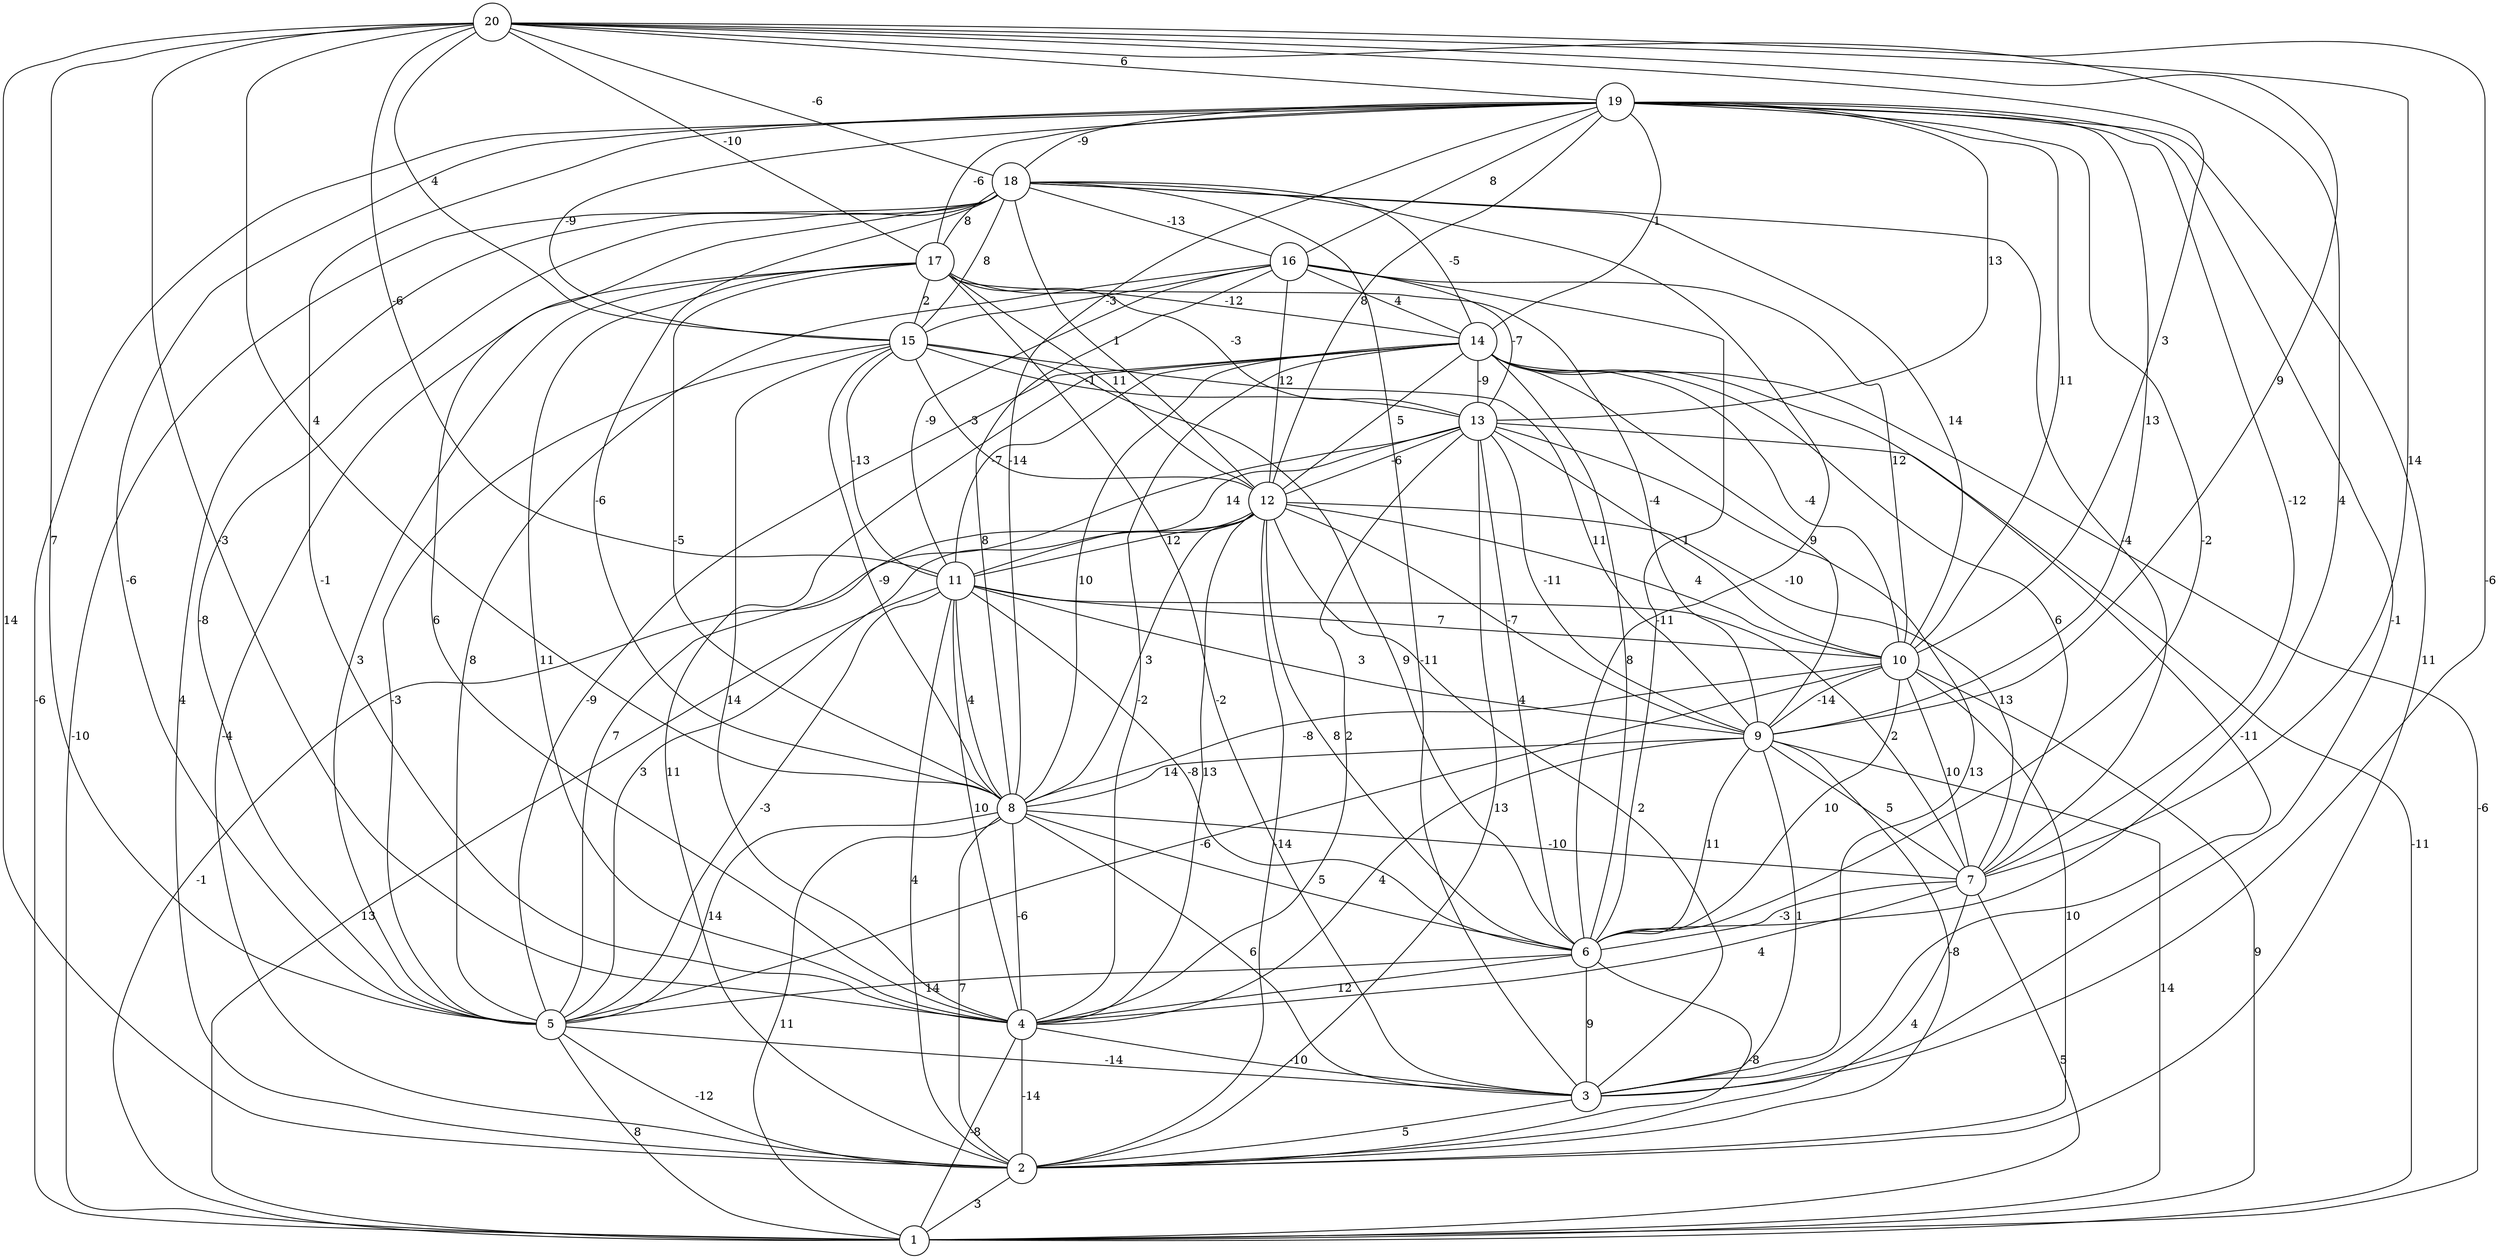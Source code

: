 graph { 
	 fontname="Helvetica,Arial,sans-serif" 
	 node [shape = circle]; 
	 20 -- 2 [label = "14"];
	 20 -- 3 [label = "-6"];
	 20 -- 4 [label = "-3"];
	 20 -- 5 [label = "7"];
	 20 -- 6 [label = "4"];
	 20 -- 7 [label = "14"];
	 20 -- 8 [label = "4"];
	 20 -- 9 [label = "9"];
	 20 -- 10 [label = "3"];
	 20 -- 11 [label = "-6"];
	 20 -- 15 [label = "4"];
	 20 -- 17 [label = "-10"];
	 20 -- 18 [label = "-6"];
	 20 -- 19 [label = "6"];
	 19 -- 1 [label = "-6"];
	 19 -- 2 [label = "11"];
	 19 -- 3 [label = "-1"];
	 19 -- 4 [label = "-1"];
	 19 -- 5 [label = "-6"];
	 19 -- 6 [label = "-2"];
	 19 -- 7 [label = "-12"];
	 19 -- 8 [label = "-14"];
	 19 -- 9 [label = "13"];
	 19 -- 10 [label = "11"];
	 19 -- 12 [label = "8"];
	 19 -- 13 [label = "13"];
	 19 -- 14 [label = "1"];
	 19 -- 15 [label = "-9"];
	 19 -- 16 [label = "8"];
	 19 -- 17 [label = "-6"];
	 19 -- 18 [label = "-9"];
	 18 -- 1 [label = "-10"];
	 18 -- 2 [label = "4"];
	 18 -- 3 [label = "-11"];
	 18 -- 4 [label = "6"];
	 18 -- 5 [label = "-8"];
	 18 -- 6 [label = "-10"];
	 18 -- 7 [label = "-4"];
	 18 -- 8 [label = "-6"];
	 18 -- 10 [label = "14"];
	 18 -- 12 [label = "1"];
	 18 -- 14 [label = "-5"];
	 18 -- 15 [label = "8"];
	 18 -- 16 [label = "-13"];
	 18 -- 17 [label = "8"];
	 17 -- 2 [label = "-4"];
	 17 -- 3 [label = "-2"];
	 17 -- 4 [label = "11"];
	 17 -- 5 [label = "3"];
	 17 -- 8 [label = "-5"];
	 17 -- 9 [label = "-4"];
	 17 -- 12 [label = "11"];
	 17 -- 13 [label = "-3"];
	 17 -- 14 [label = "-12"];
	 17 -- 15 [label = "2"];
	 16 -- 5 [label = "8"];
	 16 -- 6 [label = "-11"];
	 16 -- 8 [label = "8"];
	 16 -- 10 [label = "12"];
	 16 -- 11 [label = "-9"];
	 16 -- 12 [label = "12"];
	 16 -- 13 [label = "-7"];
	 16 -- 14 [label = "4"];
	 16 -- 15 [label = "-3"];
	 15 -- 4 [label = "14"];
	 15 -- 5 [label = "-3"];
	 15 -- 6 [label = "9"];
	 15 -- 8 [label = "-9"];
	 15 -- 9 [label = "11"];
	 15 -- 11 [label = "-13"];
	 15 -- 12 [label = "-3"];
	 15 -- 13 [label = "-1"];
	 14 -- 1 [label = "-6"];
	 14 -- 2 [label = "11"];
	 14 -- 3 [label = "-11"];
	 14 -- 4 [label = "-2"];
	 14 -- 5 [label = "-9"];
	 14 -- 6 [label = "8"];
	 14 -- 7 [label = "6"];
	 14 -- 8 [label = "10"];
	 14 -- 9 [label = "9"];
	 14 -- 10 [label = "-4"];
	 14 -- 11 [label = "-7"];
	 14 -- 12 [label = "5"];
	 14 -- 13 [label = "-9"];
	 13 -- 1 [label = "-11"];
	 13 -- 2 [label = "13"];
	 13 -- 3 [label = "13"];
	 13 -- 4 [label = "2"];
	 13 -- 5 [label = "7"];
	 13 -- 6 [label = "4"];
	 13 -- 9 [label = "-11"];
	 13 -- 10 [label = "1"];
	 13 -- 11 [label = "14"];
	 13 -- 12 [label = "-6"];
	 12 -- 1 [label = "-1"];
	 12 -- 2 [label = "-14"];
	 12 -- 3 [label = "2"];
	 12 -- 4 [label = "13"];
	 12 -- 5 [label = "3"];
	 12 -- 6 [label = "8"];
	 12 -- 7 [label = "13"];
	 12 -- 8 [label = "3"];
	 12 -- 9 [label = "-7"];
	 12 -- 10 [label = "4"];
	 12 -- 11 [label = "12"];
	 11 -- 1 [label = "13"];
	 11 -- 2 [label = "4"];
	 11 -- 4 [label = "10"];
	 11 -- 5 [label = "-3"];
	 11 -- 6 [label = "-8"];
	 11 -- 7 [label = "2"];
	 11 -- 8 [label = "4"];
	 11 -- 9 [label = "3"];
	 11 -- 10 [label = "7"];
	 10 -- 1 [label = "9"];
	 10 -- 2 [label = "10"];
	 10 -- 5 [label = "-6"];
	 10 -- 6 [label = "10"];
	 10 -- 7 [label = "10"];
	 10 -- 8 [label = "-8"];
	 10 -- 9 [label = "-14"];
	 9 -- 1 [label = "14"];
	 9 -- 2 [label = "-8"];
	 9 -- 3 [label = "1"];
	 9 -- 4 [label = "4"];
	 9 -- 6 [label = "11"];
	 9 -- 7 [label = "5"];
	 9 -- 8 [label = "14"];
	 8 -- 1 [label = "11"];
	 8 -- 2 [label = "7"];
	 8 -- 3 [label = "6"];
	 8 -- 4 [label = "-6"];
	 8 -- 5 [label = "14"];
	 8 -- 6 [label = "5"];
	 8 -- 7 [label = "-10"];
	 7 -- 1 [label = "5"];
	 7 -- 2 [label = "4"];
	 7 -- 4 [label = "4"];
	 7 -- 6 [label = "-3"];
	 6 -- 2 [label = "-8"];
	 6 -- 3 [label = "9"];
	 6 -- 4 [label = "12"];
	 6 -- 5 [label = "14"];
	 5 -- 1 [label = "8"];
	 5 -- 2 [label = "-12"];
	 5 -- 3 [label = "-14"];
	 4 -- 1 [label = "-8"];
	 4 -- 2 [label = "-14"];
	 4 -- 3 [label = "-10"];
	 3 -- 2 [label = "5"];
	 2 -- 1 [label = "3"];
	 1;
	 2;
	 3;
	 4;
	 5;
	 6;
	 7;
	 8;
	 9;
	 10;
	 11;
	 12;
	 13;
	 14;
	 15;
	 16;
	 17;
	 18;
	 19;
	 20;
}
